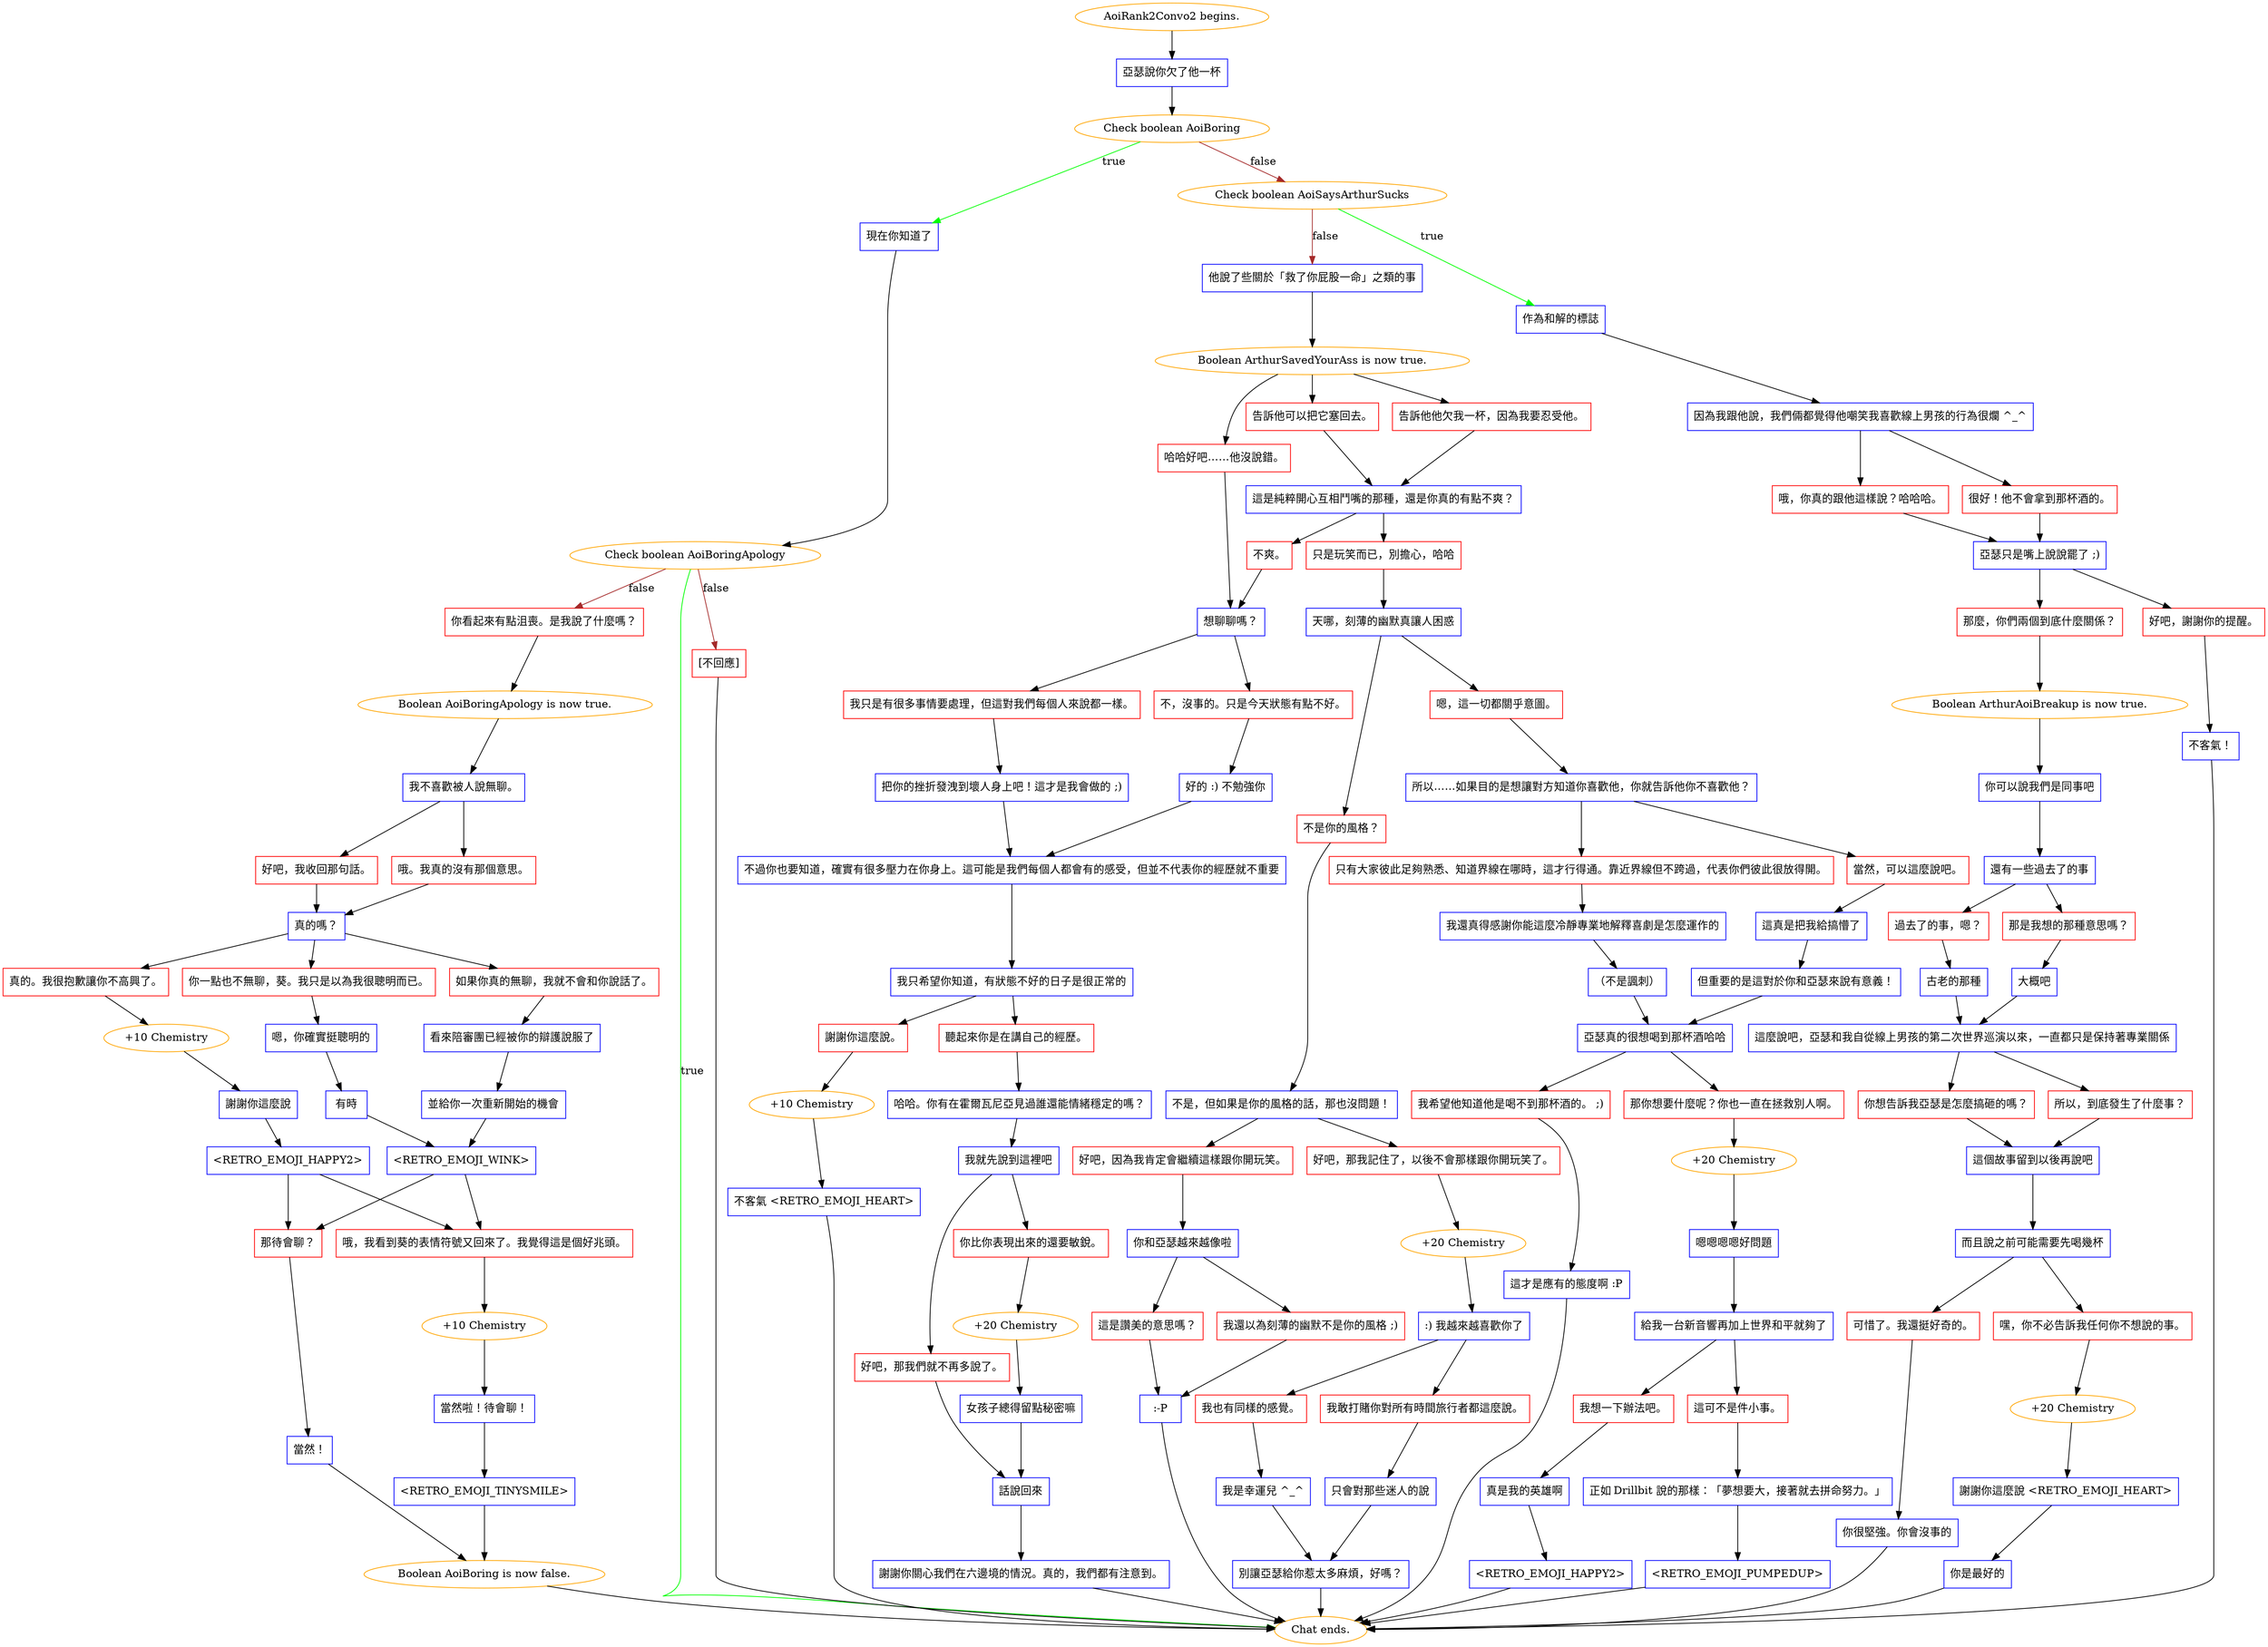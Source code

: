 digraph {
	"AoiRank2Convo2 begins." [color=orange];
		"AoiRank2Convo2 begins." -> j1802355271;
	j1802355271 [label="亞瑟說你欠了他一杯",shape=box,color=blue];
		j1802355271 -> j1813516089;
	j1813516089 [label="Check boolean AoiBoring",color=orange];
		j1813516089 -> j2395303664 [label=true,color=green];
		j1813516089 -> j465871379 [label=false,color=brown];
	j2395303664 [label="現在你知道了",shape=box,color=blue];
		j2395303664 -> j2848214661;
	j465871379 [label="Check boolean AoiSaysArthurSucks",color=orange];
		j465871379 -> j4287188052 [label=true,color=green];
		j465871379 -> j3468668817 [label=false,color=brown];
	j2848214661 [label="Check boolean AoiBoringApology",color=orange];
		j2848214661 -> "Chat ends." [label=true,color=green];
		j2848214661 -> j832033298 [label=false,color=brown];
		j2848214661 -> j619371946 [label=false,color=brown];
	j4287188052 [label="作為和解的標誌",shape=box,color=blue];
		j4287188052 -> j2893410657;
	j3468668817 [label="他說了些關於「救了你屁股一命」之類的事",shape=box,color=blue];
		j3468668817 -> j181488844;
	"Chat ends." [color=orange];
	j832033298 [label="你看起來有點沮喪。是我說了什麼嗎？",shape=box,color=red];
		j832033298 -> j2666814336;
	j619371946 [label="[不回應]",shape=box,color=red];
		j619371946 -> "Chat ends.";
	j2893410657 [label="因為我跟他說，我們倆都覺得他嘲笑我喜歡線上男孩的行為很爛 ^_^",shape=box,color=blue];
		j2893410657 -> j712356261;
		j2893410657 -> j730851133;
	j181488844 [label="Boolean ArthurSavedYourAss is now true.",color=orange];
		j181488844 -> j2271633530;
		j181488844 -> j4063714522;
		j181488844 -> j3279799748;
	j2666814336 [label="Boolean AoiBoringApology is now true.",color=orange];
		j2666814336 -> j2779136373;
	j712356261 [label="很好！他不會拿到那杯酒的。",shape=box,color=red];
		j712356261 -> j3496945267;
	j730851133 [label="哦，你真的跟他這樣說？哈哈哈。",shape=box,color=red];
		j730851133 -> j3496945267;
	j2271633530 [label="哈哈好吧……他沒說錯。",shape=box,color=red];
		j2271633530 -> j2232821564;
	j4063714522 [label="告訴他可以把它塞回去。",shape=box,color=red];
		j4063714522 -> j1077784030;
	j3279799748 [label="告訴他他欠我一杯，因為我要忍受他。",shape=box,color=red];
		j3279799748 -> j1077784030;
	j2779136373 [label="我不喜歡被人說無聊。",shape=box,color=blue];
		j2779136373 -> j896166118;
		j2779136373 -> j1238373448;
	j3496945267 [label="亞瑟只是嘴上說說罷了 ;)",shape=box,color=blue];
		j3496945267 -> j3574773645;
		j3496945267 -> j3948631724;
	j2232821564 [label="想聊聊嗎？",shape=box,color=blue];
		j2232821564 -> j1543458445;
		j2232821564 -> j828043249;
	j1077784030 [label="這是純粹開心互相鬥嘴的那種，還是你真的有點不爽？",shape=box,color=blue];
		j1077784030 -> j3027298259;
		j1077784030 -> j1795695813;
	j896166118 [label="哦。我真的沒有那個意思。",shape=box,color=red];
		j896166118 -> j74322206;
	j1238373448 [label="好吧，我收回那句話。",shape=box,color=red];
		j1238373448 -> j74322206;
	j3574773645 [label="好吧，謝謝你的提醒。",shape=box,color=red];
		j3574773645 -> j2132381852;
	j3948631724 [label="那麼，你們兩個到底什麼關係？",shape=box,color=red];
		j3948631724 -> j842126084;
	j1543458445 [label="不，沒事的。只是今天狀態有點不好。",shape=box,color=red];
		j1543458445 -> j3707778901;
	j828043249 [label="我只是有很多事情要處理，但這對我們每個人來說都一樣。",shape=box,color=red];
		j828043249 -> j3667886786;
	j3027298259 [label="不爽。",shape=box,color=red];
		j3027298259 -> j2232821564;
	j1795695813 [label="只是玩笑而已，別擔心，哈哈",shape=box,color=red];
		j1795695813 -> j3159460376;
	j74322206 [label="真的嗎？",shape=box,color=blue];
		j74322206 -> j4020614007;
		j74322206 -> j1461607562;
		j74322206 -> j4266382955;
	j2132381852 [label="不客氣！",shape=box,color=blue];
		j2132381852 -> "Chat ends.";
	j842126084 [label="Boolean ArthurAoiBreakup is now true.",color=orange];
		j842126084 -> j1840610131;
	j3707778901 [label="好的 :) 不勉強你",shape=box,color=blue];
		j3707778901 -> j2072636806;
	j3667886786 [label="把你的挫折發洩到壞人身上吧！這才是我會做的 ;)",shape=box,color=blue];
		j3667886786 -> j2072636806;
	j3159460376 [label="天哪，刻薄的幽默真讓人困惑",shape=box,color=blue];
		j3159460376 -> j3509585079;
		j3159460376 -> j3295124377;
	j4020614007 [label="真的。我很抱歉讓你不高興了。",shape=box,color=red];
		j4020614007 -> j439341828;
	j1461607562 [label="你一點也不無聊，葵。我只是以為我很聰明而已。",shape=box,color=red];
		j1461607562 -> j115334442;
	j4266382955 [label="如果你真的無聊，我就不會和你說話了。",shape=box,color=red];
		j4266382955 -> j3645323806;
	j1840610131 [label="你可以說我們是同事吧",shape=box,color=blue];
		j1840610131 -> j1440912397;
	j2072636806 [label="不過你也要知道，確實有很多壓力在你身上。這可能是我們每個人都會有的感受，但並不代表你的經歷就不重要",shape=box,color=blue];
		j2072636806 -> j2499471785;
	j3509585079 [label="不是你的風格？",shape=box,color=red];
		j3509585079 -> j2731868041;
	j3295124377 [label="嗯，這一切都關乎意圖。",shape=box,color=red];
		j3295124377 -> j2187987522;
	j439341828 [label="+10 Chemistry",color=orange];
		j439341828 -> j1209993684;
	j115334442 [label="嗯，你確實挺聰明的",shape=box,color=blue];
		j115334442 -> j1001697415;
	j3645323806 [label="看來陪審團已經被你的辯護說服了",shape=box,color=blue];
		j3645323806 -> j1785124355;
	j1440912397 [label="還有一些過去了的事",shape=box,color=blue];
		j1440912397 -> j3535642685;
		j1440912397 -> j3068142803;
	j2499471785 [label="我只希望你知道，有狀態不好的日子是很正常的",shape=box,color=blue];
		j2499471785 -> j987499652;
		j2499471785 -> j1161606676;
	j2731868041 [label="不是，但如果是你的風格的話，那也沒問題！",shape=box,color=blue];
		j2731868041 -> j711388406;
		j2731868041 -> j1379346837;
	j2187987522 [label="所以……如果目的是想讓對方知道你喜歡他，你就告訴他你不喜歡他？",shape=box,color=blue];
		j2187987522 -> j1167370369;
		j2187987522 -> j2888191937;
	j1209993684 [label="謝謝你這麼說",shape=box,color=blue];
		j1209993684 -> j915643679;
	j1001697415 [label="有時",shape=box,color=blue];
		j1001697415 -> j242158032;
	j1785124355 [label="並給你一次重新開始的機會",shape=box,color=blue];
		j1785124355 -> j242158032;
	j3535642685 [label="那是我想的那種意思嗎？",shape=box,color=red];
		j3535642685 -> j31385917;
	j3068142803 [label="過去了的事，嗯？",shape=box,color=red];
		j3068142803 -> j2571425122;
	j987499652 [label="謝謝你這麼說。",shape=box,color=red];
		j987499652 -> j2587257631;
	j1161606676 [label="聽起來你是在講自己的經歷。",shape=box,color=red];
		j1161606676 -> j3304444938;
	j711388406 [label="好吧，那我記住了，以後不會那樣跟你開玩笑了。",shape=box,color=red];
		j711388406 -> j125409401;
	j1379346837 [label="好吧，因為我肯定會繼續這樣跟你開玩笑。",shape=box,color=red];
		j1379346837 -> j290903622;
	j1167370369 [label="只有大家彼此足夠熟悉、知道界線在哪時，這才行得通。靠近界線但不跨過，代表你們彼此很放得開。",shape=box,color=red];
		j1167370369 -> j1201052575;
	j2888191937 [label="當然，可以這麼說吧。",shape=box,color=red];
		j2888191937 -> j2555183525;
	j915643679 [label="<RETRO_EMOJI_HAPPY2>",shape=box,color=blue];
		j915643679 -> j3045111775;
		j915643679 -> j1172847548;
	j242158032 [label="<RETRO_EMOJI_WINK>",shape=box,color=blue];
		j242158032 -> j3045111775;
		j242158032 -> j1172847548;
	j31385917 [label="大概吧",shape=box,color=blue];
		j31385917 -> j3320909837;
	j2571425122 [label="古老的那種",shape=box,color=blue];
		j2571425122 -> j3320909837;
	j2587257631 [label="+10 Chemistry",color=orange];
		j2587257631 -> j3349734160;
	j3304444938 [label="哈哈。你有在霍爾瓦尼亞見過誰還能情緒穩定的嗎？",shape=box,color=blue];
		j3304444938 -> j625038841;
	j125409401 [label="+20 Chemistry",color=orange];
		j125409401 -> j1604361480;
	j290903622 [label="你和亞瑟越來越像啦",shape=box,color=blue];
		j290903622 -> j144109332;
		j290903622 -> j3188859492;
	j1201052575 [label="我還真得感謝你能這麼冷靜專業地解釋喜劇是怎麼運作的",shape=box,color=blue];
		j1201052575 -> j714798831;
	j2555183525 [label="這真是把我給搞懵了",shape=box,color=blue];
		j2555183525 -> j1187664036;
	j3045111775 [label="那待會聊？",shape=box,color=red];
		j3045111775 -> j2041269811;
	j1172847548 [label="哦，我看到葵的表情符號又回來了。我覺得這是個好兆頭。",shape=box,color=red];
		j1172847548 -> j773824079;
	j3320909837 [label="這麼說吧，亞瑟和我自從線上男孩的第二次世界巡演以來，一直都只是保持著專業關係",shape=box,color=blue];
		j3320909837 -> j3686328528;
		j3320909837 -> j3408914029;
	j3349734160 [label="不客氣 <RETRO_EMOJI_HEART>",shape=box,color=blue];
		j3349734160 -> "Chat ends.";
	j625038841 [label="我就先說到這裡吧",shape=box,color=blue];
		j625038841 -> j2381058246;
		j625038841 -> j236995145;
	j1604361480 [label=":) 我越來越喜歡你了",shape=box,color=blue];
		j1604361480 -> j3351701767;
		j1604361480 -> j2731604812;
	j144109332 [label="這是讚美的意思嗎？",shape=box,color=red];
		j144109332 -> j3282717222;
	j3188859492 [label="我還以為刻薄的幽默不是你的風格 ;)",shape=box,color=red];
		j3188859492 -> j3282717222;
	j714798831 [label="（不是諷刺）",shape=box,color=blue];
		j714798831 -> j1458718310;
	j1187664036 [label="但重要的是這對於你和亞瑟來說有意義！",shape=box,color=blue];
		j1187664036 -> j1458718310;
	j2041269811 [label="當然！",shape=box,color=blue];
		j2041269811 -> j1984221796;
	j773824079 [label="+10 Chemistry",color=orange];
		j773824079 -> j3560408034;
	j3686328528 [label="所以，到底發生了什麼事？",shape=box,color=red];
		j3686328528 -> j997172682;
	j3408914029 [label="你想告訴我亞瑟是怎麼搞砸的嗎？",shape=box,color=red];
		j3408914029 -> j997172682;
	j2381058246 [label="你比你表現出來的還要敏銳。",shape=box,color=red];
		j2381058246 -> j1061749429;
	j236995145 [label="好吧，那我們就不再多說了。",shape=box,color=red];
		j236995145 -> j1236731993;
	j3351701767 [label="我也有同樣的感覺。",shape=box,color=red];
		j3351701767 -> j4100840139;
	j2731604812 [label="我敢打賭你對所有時間旅行者都這麼說。",shape=box,color=red];
		j2731604812 -> j369172233;
	j3282717222 [label=":-P",shape=box,color=blue];
		j3282717222 -> "Chat ends.";
	j1458718310 [label="亞瑟真的很想喝到那杯酒哈哈",shape=box,color=blue];
		j1458718310 -> j1285131881;
		j1458718310 -> j1862654488;
	j1984221796 [label="Boolean AoiBoring is now false.",color=orange];
		j1984221796 -> "Chat ends.";
	j3560408034 [label="當然啦！待會聊！",shape=box,color=blue];
		j3560408034 -> j3248434141;
	j997172682 [label="這個故事留到以後再說吧",shape=box,color=blue];
		j997172682 -> j1525315387;
	j1061749429 [label="+20 Chemistry",color=orange];
		j1061749429 -> j2727637939;
	j1236731993 [label="話說回來",shape=box,color=blue];
		j1236731993 -> j1004695344;
	j4100840139 [label="我是幸運兒 ^_^",shape=box,color=blue];
		j4100840139 -> j3985604736;
	j369172233 [label="只會對那些迷人的說",shape=box,color=blue];
		j369172233 -> j3985604736;
	j1285131881 [label="我希望他知道他是喝不到那杯酒的。 ;)",shape=box,color=red];
		j1285131881 -> j3536427022;
	j1862654488 [label="那你想要什麼呢？你也一直在拯救別人啊。",shape=box,color=red];
		j1862654488 -> j2299607194;
	j3248434141 [label="<RETRO_EMOJI_TINYSMILE>",shape=box,color=blue];
		j3248434141 -> j1984221796;
	j1525315387 [label="而且說之前可能需要先喝幾杯",shape=box,color=blue];
		j1525315387 -> j2205720574;
		j1525315387 -> j2863296571;
	j2727637939 [label="女孩子總得留點秘密嘛",shape=box,color=blue];
		j2727637939 -> j1236731993;
	j1004695344 [label="謝謝你關心我們在六邊境的情況。真的，我們都有注意到。",shape=box,color=blue];
		j1004695344 -> "Chat ends.";
	j3985604736 [label="別讓亞瑟給你惹太多麻煩，好嗎？",shape=box,color=blue];
		j3985604736 -> "Chat ends.";
	j3536427022 [label="這才是應有的態度啊 :P",shape=box,color=blue];
		j3536427022 -> "Chat ends.";
	j2299607194 [label="+20 Chemistry",color=orange];
		j2299607194 -> j3244182644;
	j2205720574 [label="嘿，你不必告訴我任何你不想說的事。",shape=box,color=red];
		j2205720574 -> j3825230823;
	j2863296571 [label="可惜了。我還挺好奇的。",shape=box,color=red];
		j2863296571 -> j2455553736;
	j3244182644 [label="嗯嗯嗯嗯好問題",shape=box,color=blue];
		j3244182644 -> j1522746345;
	j3825230823 [label="+20 Chemistry",color=orange];
		j3825230823 -> j2952454801;
	j2455553736 [label="你很堅強。你會沒事的",shape=box,color=blue];
		j2455553736 -> "Chat ends.";
	j1522746345 [label="給我一台新音響再加上世界和平就夠了",shape=box,color=blue];
		j1522746345 -> j2908260790;
		j1522746345 -> j3096974222;
	j2952454801 [label="謝謝你這麼說 <RETRO_EMOJI_HEART>",shape=box,color=blue];
		j2952454801 -> j745659774;
	j2908260790 [label="我想一下辦法吧。",shape=box,color=red];
		j2908260790 -> j2649413219;
	j3096974222 [label="這可不是件小事。",shape=box,color=red];
		j3096974222 -> j804604264;
	j745659774 [label="你是最好的",shape=box,color=blue];
		j745659774 -> "Chat ends.";
	j2649413219 [label="真是我的英雄啊",shape=box,color=blue];
		j2649413219 -> j2682020255;
	j804604264 [label="正如 Drillbit 說的那樣：「夢想要大，接著就去拼命努力。」",shape=box,color=blue];
		j804604264 -> j2705132100;
	j2682020255 [label="<RETRO_EMOJI_HAPPY2>",shape=box,color=blue];
		j2682020255 -> "Chat ends.";
	j2705132100 [label="<RETRO_EMOJI_PUMPEDUP>",shape=box,color=blue];
		j2705132100 -> "Chat ends.";
}